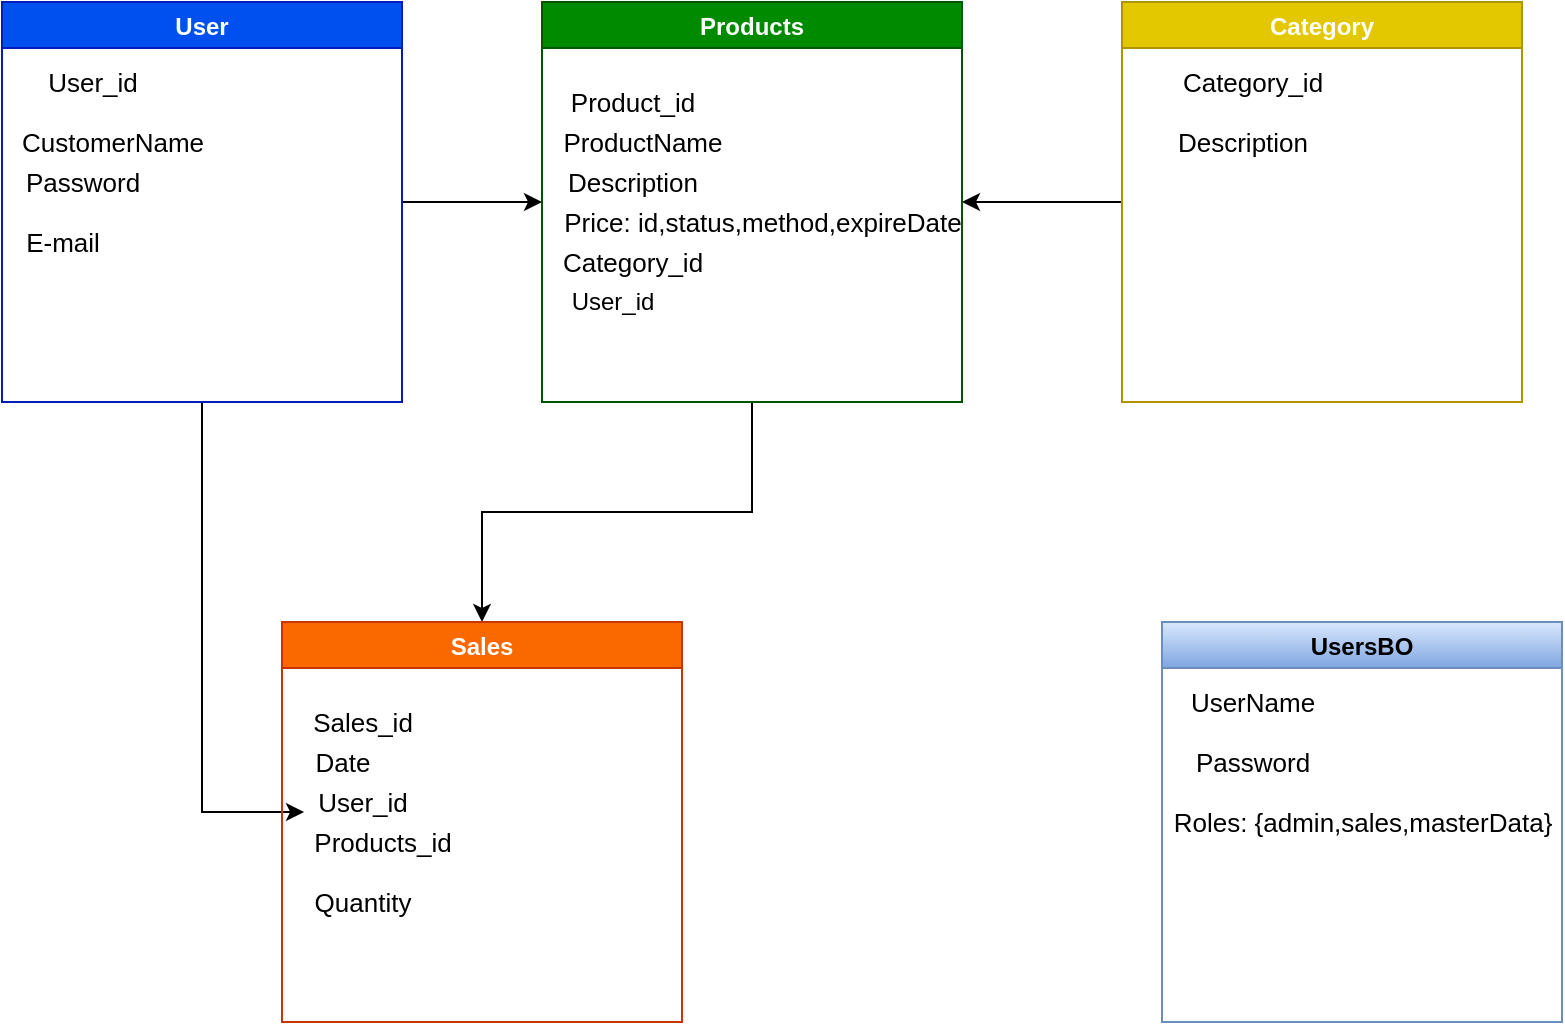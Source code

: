 <mxfile version="13.6.5">
    <diagram id="6hGFLwfOUW9BJ-s0fimq" name="Page-1">
        <mxGraphModel dx="1140" dy="563" grid="1" gridSize="10" guides="1" tooltips="1" connect="1" arrows="1" fold="1" page="1" pageScale="1" pageWidth="827" pageHeight="1169" math="0" shadow="0">
            <root>
                <mxCell id="0"/>
                <mxCell id="1" parent="0"/>
                <mxCell id="44" style="edgeStyle=orthogonalEdgeStyle;rounded=0;orthogonalLoop=1;jettySize=auto;html=1;" edge="1" parent="1" source="2" target="8">
                    <mxGeometry relative="1" as="geometry"/>
                </mxCell>
                <mxCell id="2" value="Products" style="swimlane;fillColor=#008a00;strokeColor=#005700;fontColor=#ffffff;labelBackgroundColor=none;labelBorderColor=none;gradientColor=none;swimlaneFillColor=none;" parent="1" vertex="1">
                    <mxGeometry x="290" y="50" width="210" height="200" as="geometry"/>
                </mxCell>
                <mxCell id="26" value="Product_id" style="text;html=1;align=center;verticalAlign=middle;resizable=0;points=[];autosize=1;fontSize=13;" parent="2" vertex="1">
                    <mxGeometry x="5" y="40" width="80" height="20" as="geometry"/>
                </mxCell>
                <mxCell id="25" value="Category_id" style="text;html=1;align=center;verticalAlign=middle;resizable=0;points=[];autosize=1;fontSize=13;" parent="2" vertex="1">
                    <mxGeometry y="120" width="90" height="20" as="geometry"/>
                </mxCell>
                <mxCell id="27" value="ProductName" style="text;html=1;align=center;verticalAlign=middle;resizable=0;points=[];autosize=1;fontSize=13;" parent="2" vertex="1">
                    <mxGeometry x="5" y="60" width="90" height="20" as="geometry"/>
                </mxCell>
                <mxCell id="28" value="Description" style="text;html=1;align=center;verticalAlign=middle;resizable=0;points=[];autosize=1;fontSize=13;" parent="2" vertex="1">
                    <mxGeometry x="5" y="80" width="80" height="20" as="geometry"/>
                </mxCell>
                <mxCell id="34" value="Price: id,status,method,expireDate" style="text;html=1;align=center;verticalAlign=middle;resizable=0;points=[];autosize=1;fontSize=13;" parent="2" vertex="1">
                    <mxGeometry x="5" y="100" width="210" height="20" as="geometry"/>
                </mxCell>
                <mxCell id="35" value="User_id" style="text;html=1;align=center;verticalAlign=middle;resizable=0;points=[];autosize=1;" vertex="1" parent="2">
                    <mxGeometry x="5" y="140" width="60" height="20" as="geometry"/>
                </mxCell>
                <mxCell id="11" style="edgeStyle=orthogonalEdgeStyle;rounded=0;orthogonalLoop=1;jettySize=auto;html=1;" parent="1" source="4" target="2" edge="1">
                    <mxGeometry relative="1" as="geometry"/>
                </mxCell>
                <mxCell id="41" style="edgeStyle=orthogonalEdgeStyle;rounded=0;orthogonalLoop=1;jettySize=auto;html=1;entryX=0.017;entryY=0.75;entryDx=0;entryDy=0;entryPerimeter=0;" edge="1" parent="1" source="4" target="19">
                    <mxGeometry relative="1" as="geometry">
                        <mxPoint x="120" y="320" as="targetPoint"/>
                    </mxGeometry>
                </mxCell>
                <mxCell id="4" value="User" style="swimlane;rounded=0;shadow=0;fillColor=#0050ef;strokeColor=#001DBC;fontColor=#ffffff;startSize=23;" parent="1" vertex="1">
                    <mxGeometry x="20" y="50" width="200" height="200" as="geometry"/>
                </mxCell>
                <mxCell id="22" value="Password" style="text;html=1;align=center;verticalAlign=middle;resizable=0;points=[];autosize=1;fontSize=13;" parent="4" vertex="1">
                    <mxGeometry x="5" y="80" width="70" height="20" as="geometry"/>
                </mxCell>
                <mxCell id="21" value="E-mail" style="text;html=1;align=center;verticalAlign=middle;resizable=0;points=[];autosize=1;fontSize=13;" parent="4" vertex="1">
                    <mxGeometry x="5" y="110" width="50" height="20" as="geometry"/>
                </mxCell>
                <mxCell id="23" value="User_id" style="text;html=1;align=center;verticalAlign=middle;resizable=0;points=[];autosize=1;fontSize=13;" parent="4" vertex="1">
                    <mxGeometry x="15" y="30" width="60" height="20" as="geometry"/>
                </mxCell>
                <mxCell id="24" value="CustomerName" style="text;html=1;align=center;verticalAlign=middle;resizable=0;points=[];autosize=1;fontSize=13;" parent="4" vertex="1">
                    <mxGeometry y="60" width="110" height="20" as="geometry"/>
                </mxCell>
                <mxCell id="9" style="edgeStyle=orthogonalEdgeStyle;rounded=0;orthogonalLoop=1;jettySize=auto;html=1;" parent="1" source="5" target="2" edge="1">
                    <mxGeometry relative="1" as="geometry">
                        <mxPoint x="600" y="180" as="targetPoint"/>
                    </mxGeometry>
                </mxCell>
                <mxCell id="5" value="Category" style="swimlane;fillColor=#e3c800;strokeColor=#B09500;fontColor=#ffffff;gradientColor=none;" parent="1" vertex="1">
                    <mxGeometry x="580" y="50" width="200" height="200" as="geometry"/>
                </mxCell>
                <mxCell id="32" value="Category_id" style="text;html=1;align=center;verticalAlign=middle;resizable=0;points=[];autosize=1;fontSize=13;" parent="5" vertex="1">
                    <mxGeometry x="20" y="30" width="90" height="20" as="geometry"/>
                </mxCell>
                <mxCell id="33" value="Description" style="text;html=1;align=center;verticalAlign=middle;resizable=0;points=[];autosize=1;fontSize=13;" parent="5" vertex="1">
                    <mxGeometry x="20" y="60" width="80" height="20" as="geometry"/>
                </mxCell>
                <mxCell id="8" value="Sales" style="swimlane;rounded=0;shadow=0;labelBackgroundColor=none;html=0;fillColor=#fa6800;strokeColor=#C73500;fontColor=#ffffff;" parent="1" vertex="1">
                    <mxGeometry x="160" y="360" width="200" height="200" as="geometry"/>
                </mxCell>
                <mxCell id="18" value="Date" style="text;html=1;align=center;verticalAlign=middle;resizable=0;points=[];autosize=1;fontSize=13;" parent="8" vertex="1">
                    <mxGeometry x="10" y="60" width="40" height="20" as="geometry"/>
                </mxCell>
                <mxCell id="19" value="User_id" style="text;html=1;align=center;verticalAlign=middle;resizable=0;points=[];autosize=1;fontSize=13;" parent="8" vertex="1">
                    <mxGeometry x="10" y="80" width="60" height="20" as="geometry"/>
                </mxCell>
                <mxCell id="20" value="Products_id" style="text;html=1;align=center;verticalAlign=middle;resizable=0;points=[];autosize=1;fontSize=13;" parent="8" vertex="1">
                    <mxGeometry x="10" y="100" width="80" height="20" as="geometry"/>
                </mxCell>
                <mxCell id="30" value="Quantity" style="text;html=1;align=center;verticalAlign=middle;resizable=0;points=[];autosize=1;fontSize=13;" parent="8" vertex="1">
                    <mxGeometry x="10" y="130" width="60" height="20" as="geometry"/>
                </mxCell>
                <mxCell id="31" value="Sales_id" style="text;html=1;align=center;verticalAlign=middle;resizable=0;points=[];autosize=1;fontSize=13;" parent="8" vertex="1">
                    <mxGeometry x="5" y="40" width="70" height="20" as="geometry"/>
                </mxCell>
                <mxCell id="13" value="UsersBO" style="swimlane;rounded=0;shadow=0;fillColor=#dae8fc;strokeColor=#6c8ebf;gradientColor=#7ea6e0;" parent="1" vertex="1">
                    <mxGeometry x="600" y="360" width="200" height="200" as="geometry"/>
                </mxCell>
                <mxCell id="14" value="Roles: {admin,sales,masterData}" style="text;html=1;align=center;verticalAlign=middle;resizable=0;points=[];autosize=1;fontSize=13;" parent="13" vertex="1">
                    <mxGeometry y="90" width="200" height="20" as="geometry"/>
                </mxCell>
                <mxCell id="16" value="UserName" style="text;html=1;align=center;verticalAlign=middle;resizable=0;points=[];autosize=1;fontSize=13;" parent="13" vertex="1">
                    <mxGeometry x="5" y="30" width="80" height="20" as="geometry"/>
                </mxCell>
                <mxCell id="17" value="Password" style="text;html=1;align=center;verticalAlign=middle;resizable=0;points=[];autosize=1;fontSize=13;" parent="13" vertex="1">
                    <mxGeometry x="10" y="60" width="70" height="20" as="geometry"/>
                </mxCell>
            </root>
        </mxGraphModel>
    </diagram>
</mxfile>